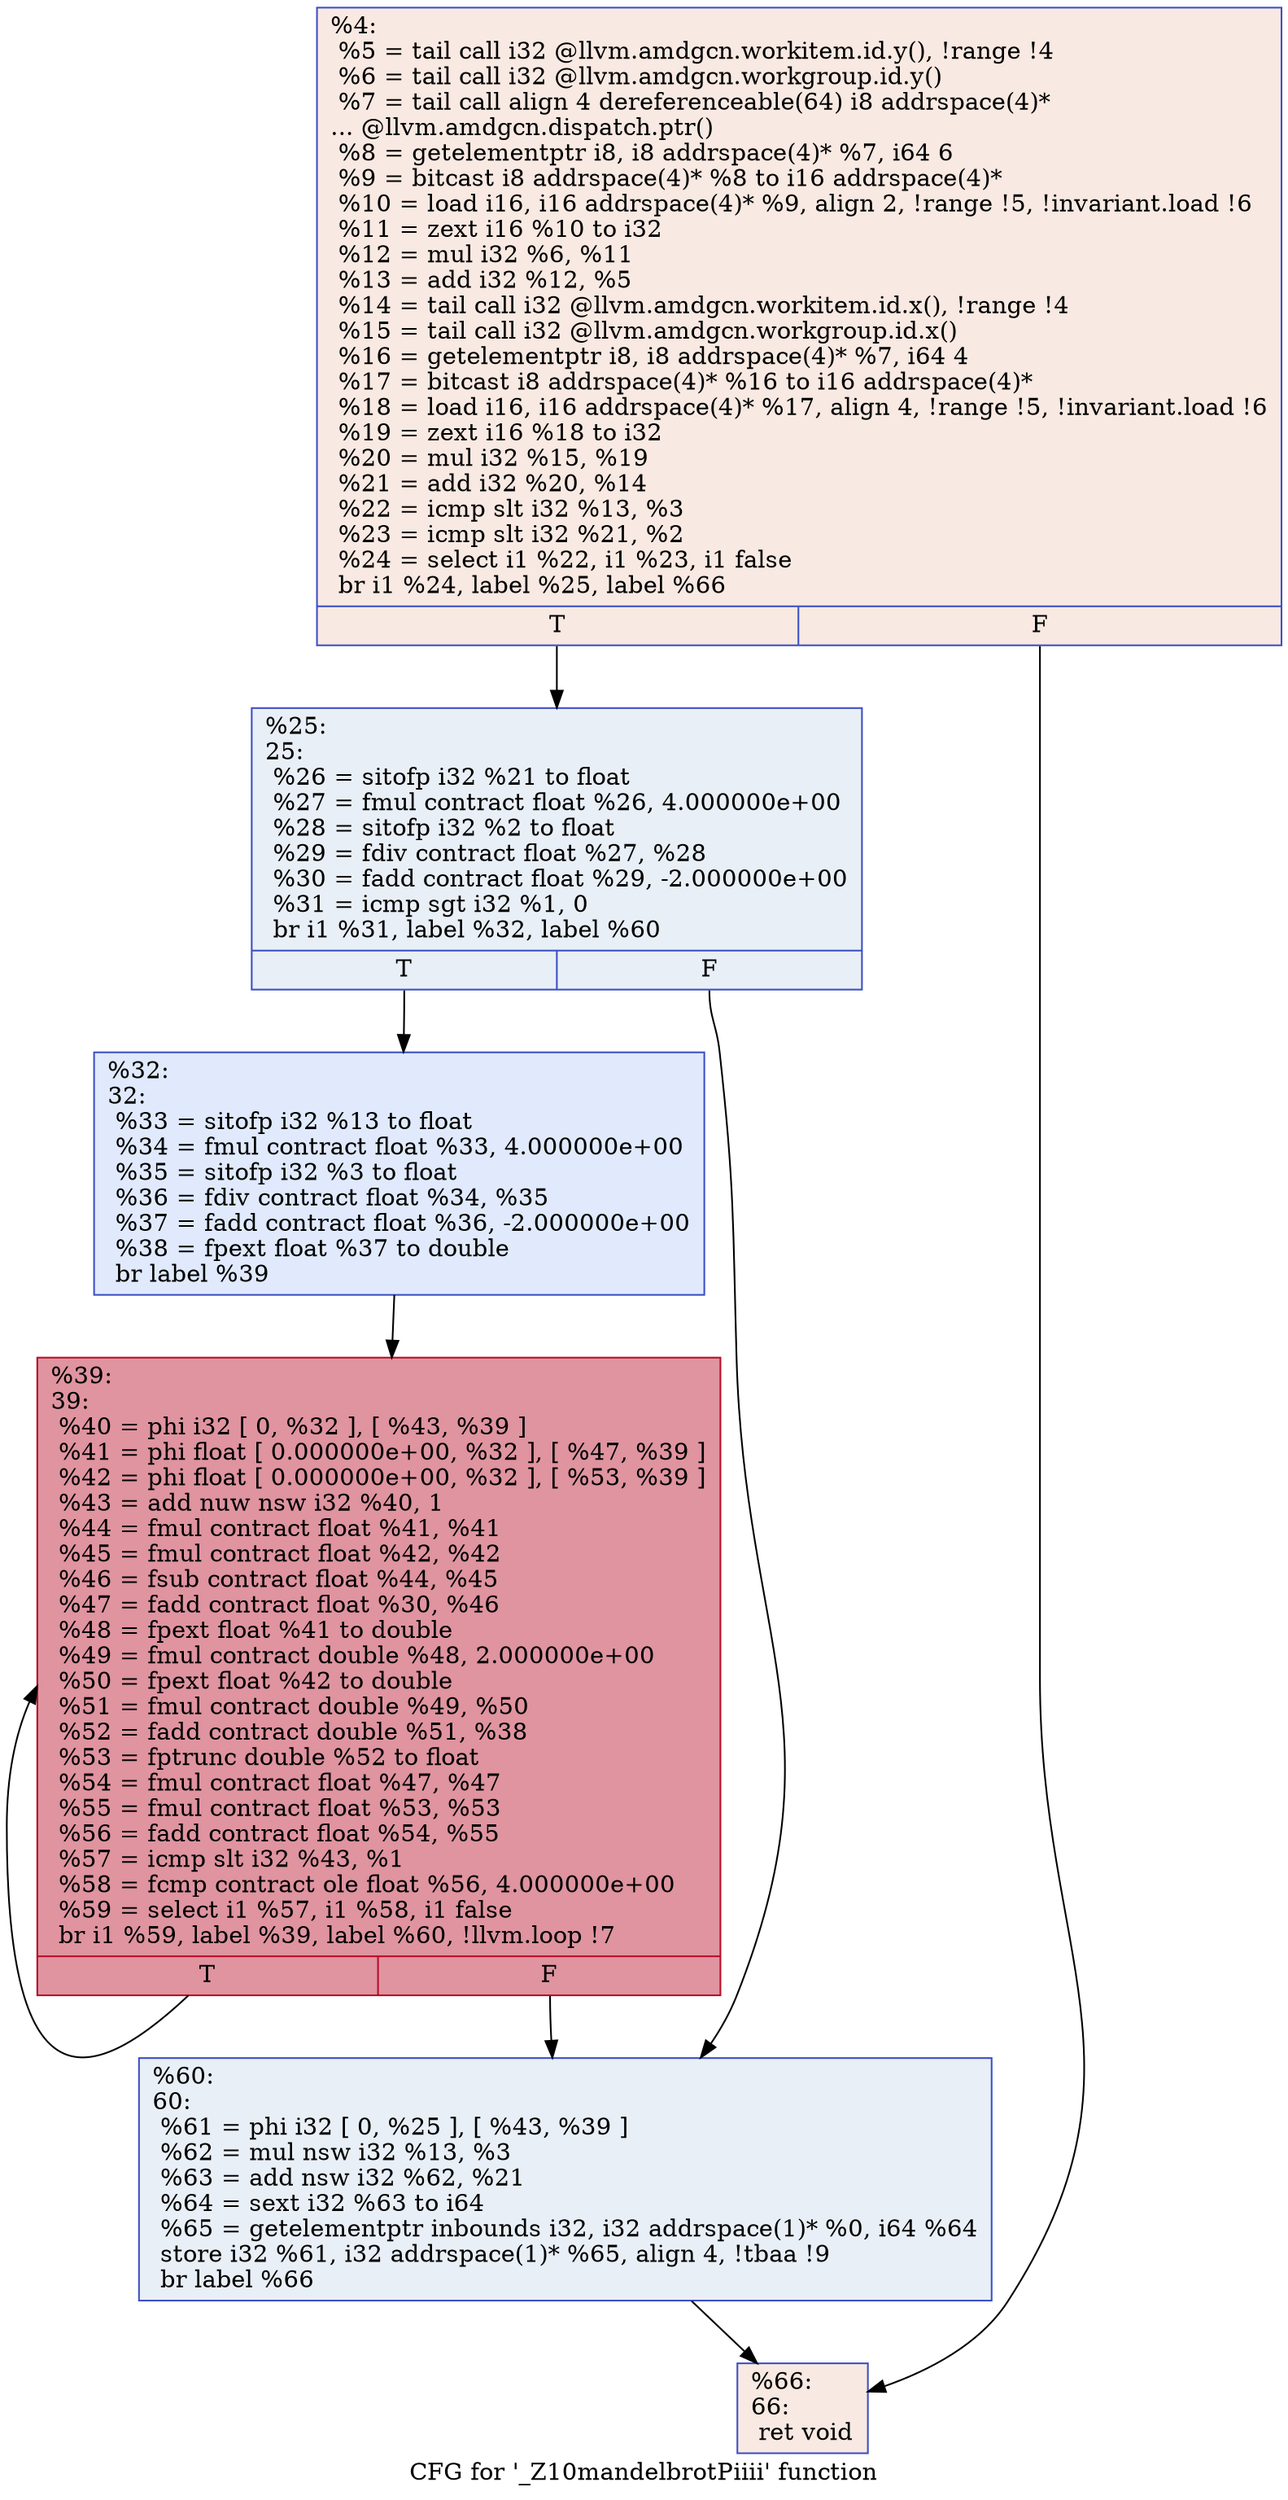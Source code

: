 digraph "CFG for '_Z10mandelbrotPiiii' function" {
	label="CFG for '_Z10mandelbrotPiiii' function";

	Node0x56428a0 [shape=record,color="#3d50c3ff", style=filled, fillcolor="#efcebd70",label="{%4:\l  %5 = tail call i32 @llvm.amdgcn.workitem.id.y(), !range !4\l  %6 = tail call i32 @llvm.amdgcn.workgroup.id.y()\l  %7 = tail call align 4 dereferenceable(64) i8 addrspace(4)*\l... @llvm.amdgcn.dispatch.ptr()\l  %8 = getelementptr i8, i8 addrspace(4)* %7, i64 6\l  %9 = bitcast i8 addrspace(4)* %8 to i16 addrspace(4)*\l  %10 = load i16, i16 addrspace(4)* %9, align 2, !range !5, !invariant.load !6\l  %11 = zext i16 %10 to i32\l  %12 = mul i32 %6, %11\l  %13 = add i32 %12, %5\l  %14 = tail call i32 @llvm.amdgcn.workitem.id.x(), !range !4\l  %15 = tail call i32 @llvm.amdgcn.workgroup.id.x()\l  %16 = getelementptr i8, i8 addrspace(4)* %7, i64 4\l  %17 = bitcast i8 addrspace(4)* %16 to i16 addrspace(4)*\l  %18 = load i16, i16 addrspace(4)* %17, align 4, !range !5, !invariant.load !6\l  %19 = zext i16 %18 to i32\l  %20 = mul i32 %15, %19\l  %21 = add i32 %20, %14\l  %22 = icmp slt i32 %13, %3\l  %23 = icmp slt i32 %21, %2\l  %24 = select i1 %22, i1 %23, i1 false\l  br i1 %24, label %25, label %66\l|{<s0>T|<s1>F}}"];
	Node0x56428a0:s0 -> Node0x5646320;
	Node0x56428a0:s1 -> Node0x56463b0;
	Node0x5646320 [shape=record,color="#3d50c3ff", style=filled, fillcolor="#cedaeb70",label="{%25:\l25:                                               \l  %26 = sitofp i32 %21 to float\l  %27 = fmul contract float %26, 4.000000e+00\l  %28 = sitofp i32 %2 to float\l  %29 = fdiv contract float %27, %28\l  %30 = fadd contract float %29, -2.000000e+00\l  %31 = icmp sgt i32 %1, 0\l  br i1 %31, label %32, label %60\l|{<s0>T|<s1>F}}"];
	Node0x5646320:s0 -> Node0x5647290;
	Node0x5646320:s1 -> Node0x5647320;
	Node0x5647290 [shape=record,color="#3d50c3ff", style=filled, fillcolor="#b9d0f970",label="{%32:\l32:                                               \l  %33 = sitofp i32 %13 to float\l  %34 = fmul contract float %33, 4.000000e+00\l  %35 = sitofp i32 %3 to float\l  %36 = fdiv contract float %34, %35\l  %37 = fadd contract float %36, -2.000000e+00\l  %38 = fpext float %37 to double\l  br label %39\l}"];
	Node0x5647290 -> Node0x5647870;
	Node0x5647870 [shape=record,color="#b70d28ff", style=filled, fillcolor="#b70d2870",label="{%39:\l39:                                               \l  %40 = phi i32 [ 0, %32 ], [ %43, %39 ]\l  %41 = phi float [ 0.000000e+00, %32 ], [ %47, %39 ]\l  %42 = phi float [ 0.000000e+00, %32 ], [ %53, %39 ]\l  %43 = add nuw nsw i32 %40, 1\l  %44 = fmul contract float %41, %41\l  %45 = fmul contract float %42, %42\l  %46 = fsub contract float %44, %45\l  %47 = fadd contract float %30, %46\l  %48 = fpext float %41 to double\l  %49 = fmul contract double %48, 2.000000e+00\l  %50 = fpext float %42 to double\l  %51 = fmul contract double %49, %50\l  %52 = fadd contract double %51, %38\l  %53 = fptrunc double %52 to float\l  %54 = fmul contract float %47, %47\l  %55 = fmul contract float %53, %53\l  %56 = fadd contract float %54, %55\l  %57 = icmp slt i32 %43, %1\l  %58 = fcmp contract ole float %56, 4.000000e+00\l  %59 = select i1 %57, i1 %58, i1 false\l  br i1 %59, label %39, label %60, !llvm.loop !7\l|{<s0>T|<s1>F}}"];
	Node0x5647870:s0 -> Node0x5647870;
	Node0x5647870:s1 -> Node0x5647320;
	Node0x5647320 [shape=record,color="#3d50c3ff", style=filled, fillcolor="#cedaeb70",label="{%60:\l60:                                               \l  %61 = phi i32 [ 0, %25 ], [ %43, %39 ]\l  %62 = mul nsw i32 %13, %3\l  %63 = add nsw i32 %62, %21\l  %64 = sext i32 %63 to i64\l  %65 = getelementptr inbounds i32, i32 addrspace(1)* %0, i64 %64\l  store i32 %61, i32 addrspace(1)* %65, align 4, !tbaa !9\l  br label %66\l}"];
	Node0x5647320 -> Node0x56463b0;
	Node0x56463b0 [shape=record,color="#3d50c3ff", style=filled, fillcolor="#efcebd70",label="{%66:\l66:                                               \l  ret void\l}"];
}
